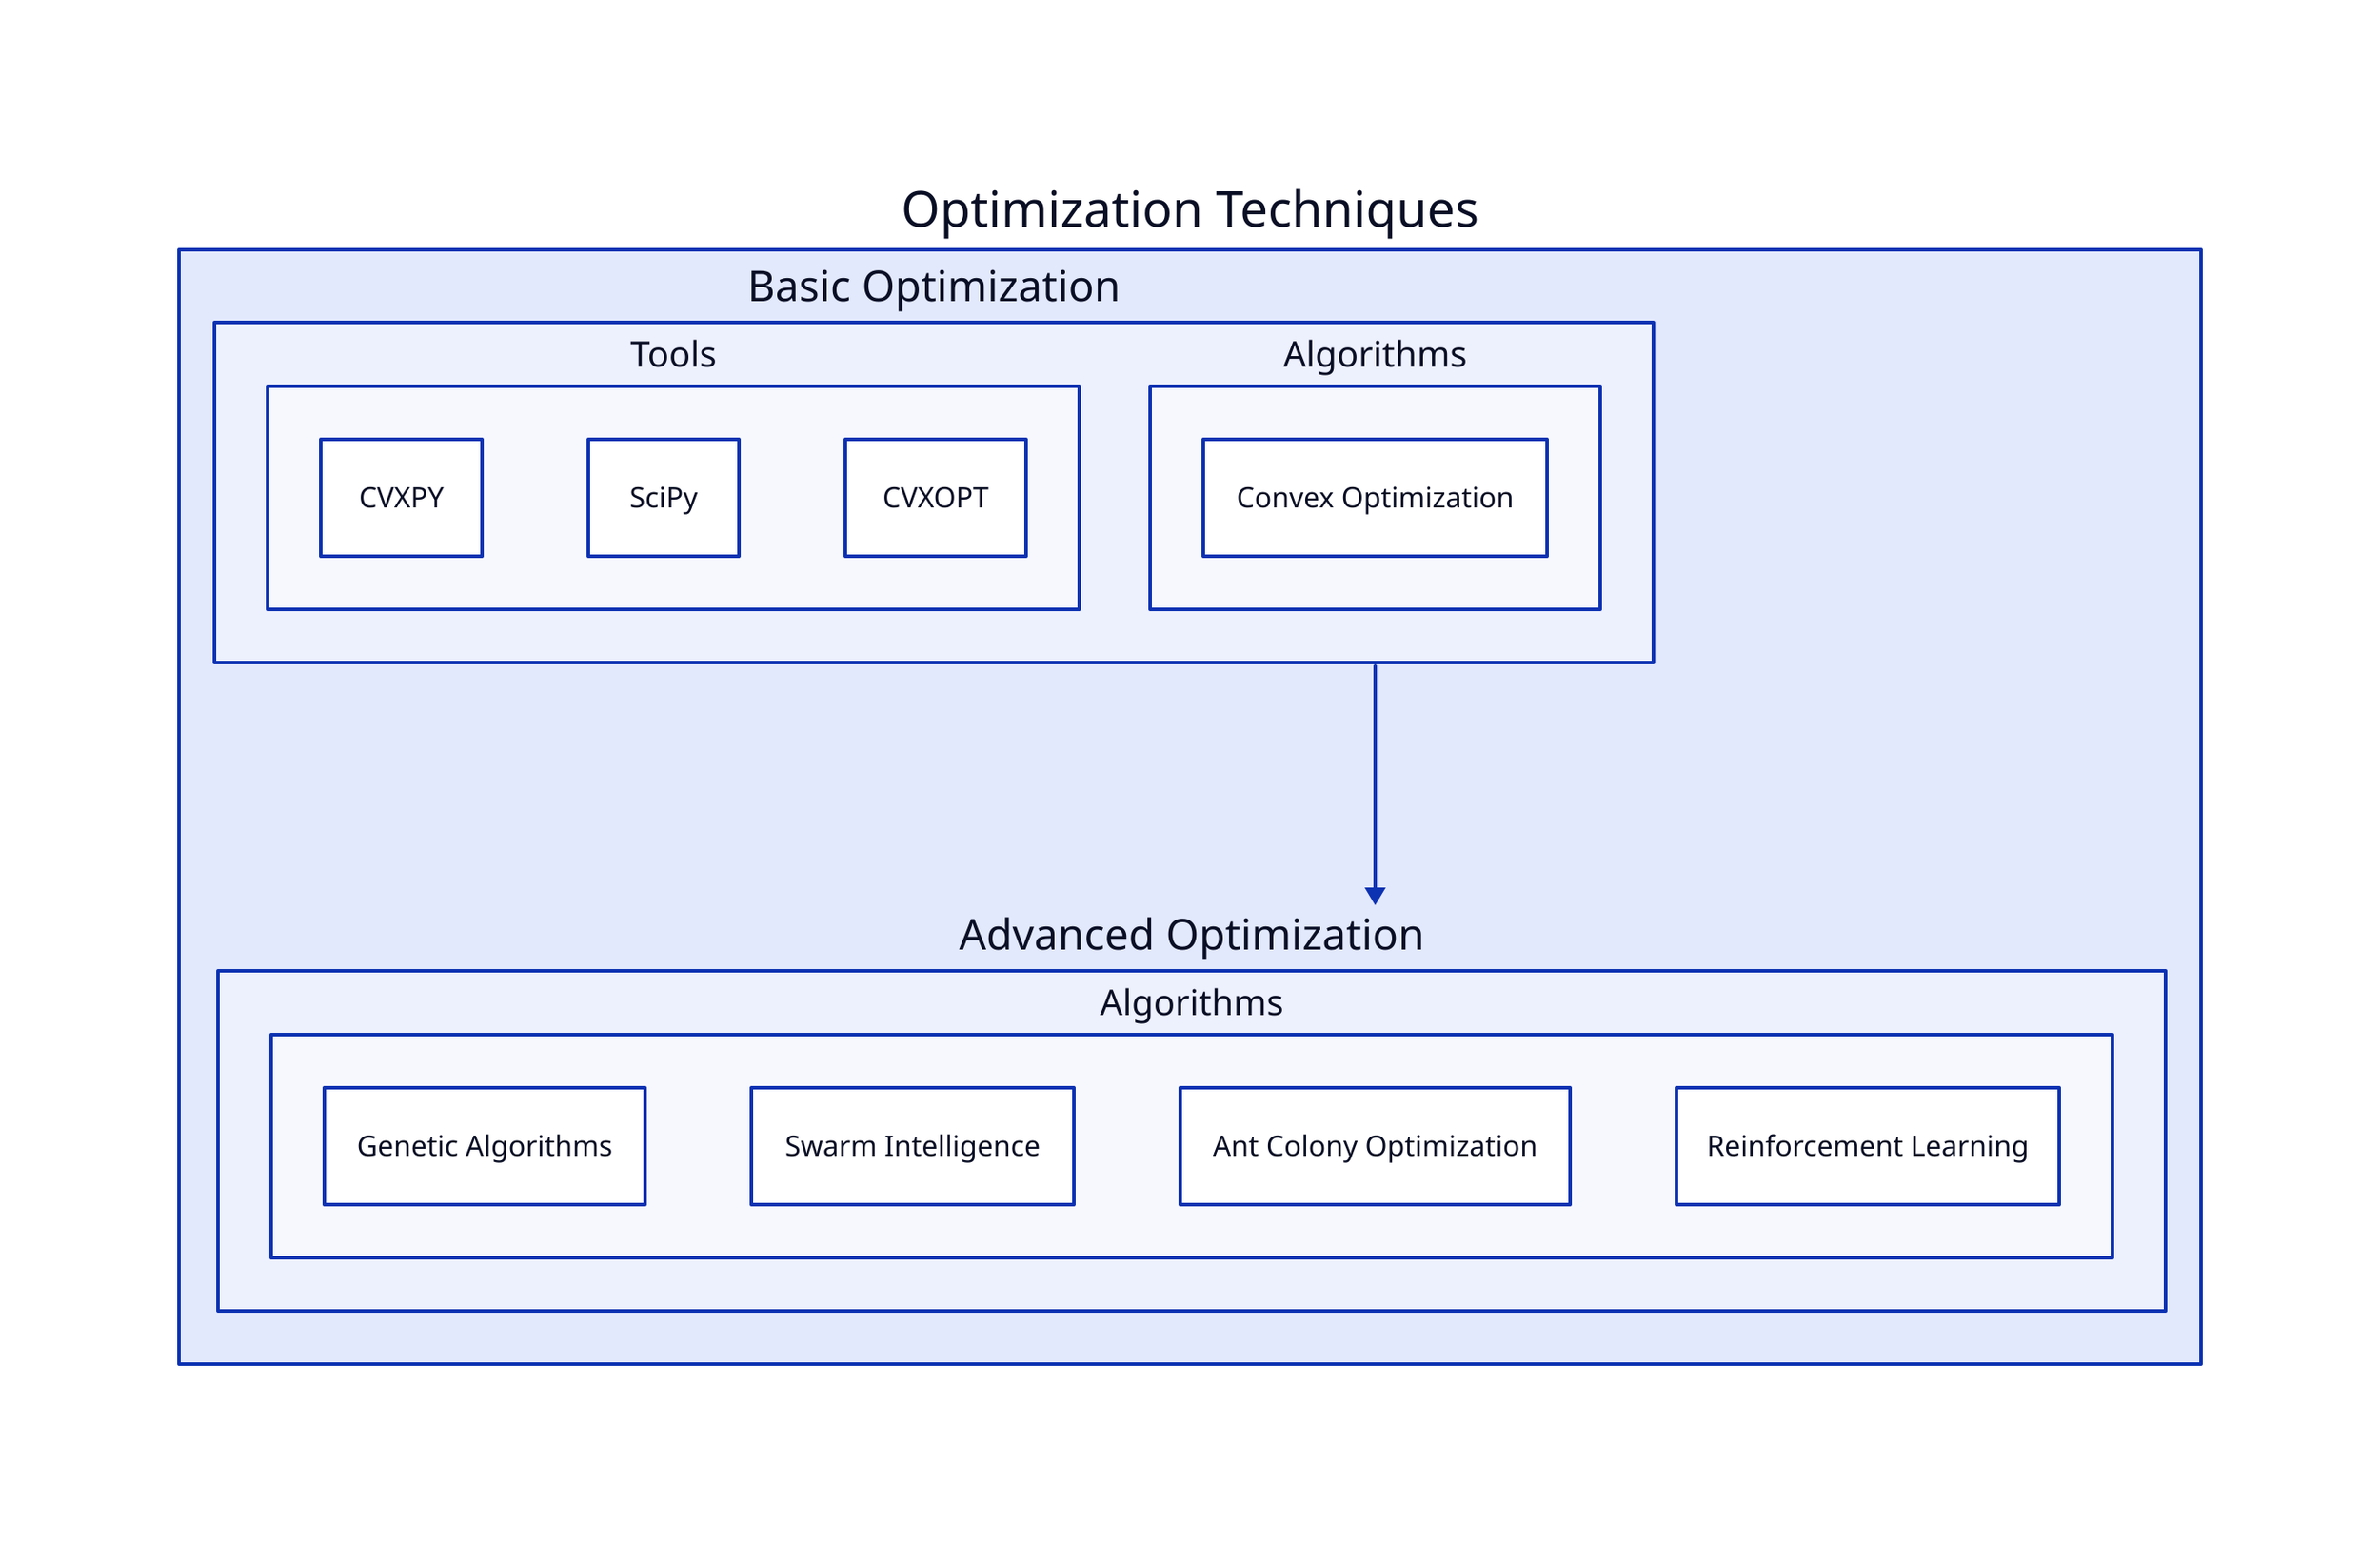 
optimization_techniques: {
    label: "Optimization Techniques"
  
    basic_optimization: {
      label: "Basic Optimization"
  
      tools: {
        label: "Tools"
        cvxpy: {
          label: "CVXPY"
        }
        scipy: {
          label: "SciPy"
        }
        cvxopt: {
          label: "CVXOPT"
        }
      }
      algorithms: {
        label: "Algorithms"
        convex_optimization: "Convex Optimization"
      }
    }
  
    advanced_optimization: {
      label: "Advanced Optimization"
  
      algorithms: {
        label: "Algorithms"
        genetic_algorithms: {
          label: "Genetic Algorithms"
        }
        swarm_intelligence: {
          label: "Swarm Intelligence"
        }
        ant_colony_optimization: {
          label: "Ant Colony Optimization"
        }
        reinforcement_learning: {
          label: "Reinforcement Learning"
        }
      }
    }
    basic_optimization -> advanced_optimization
  }